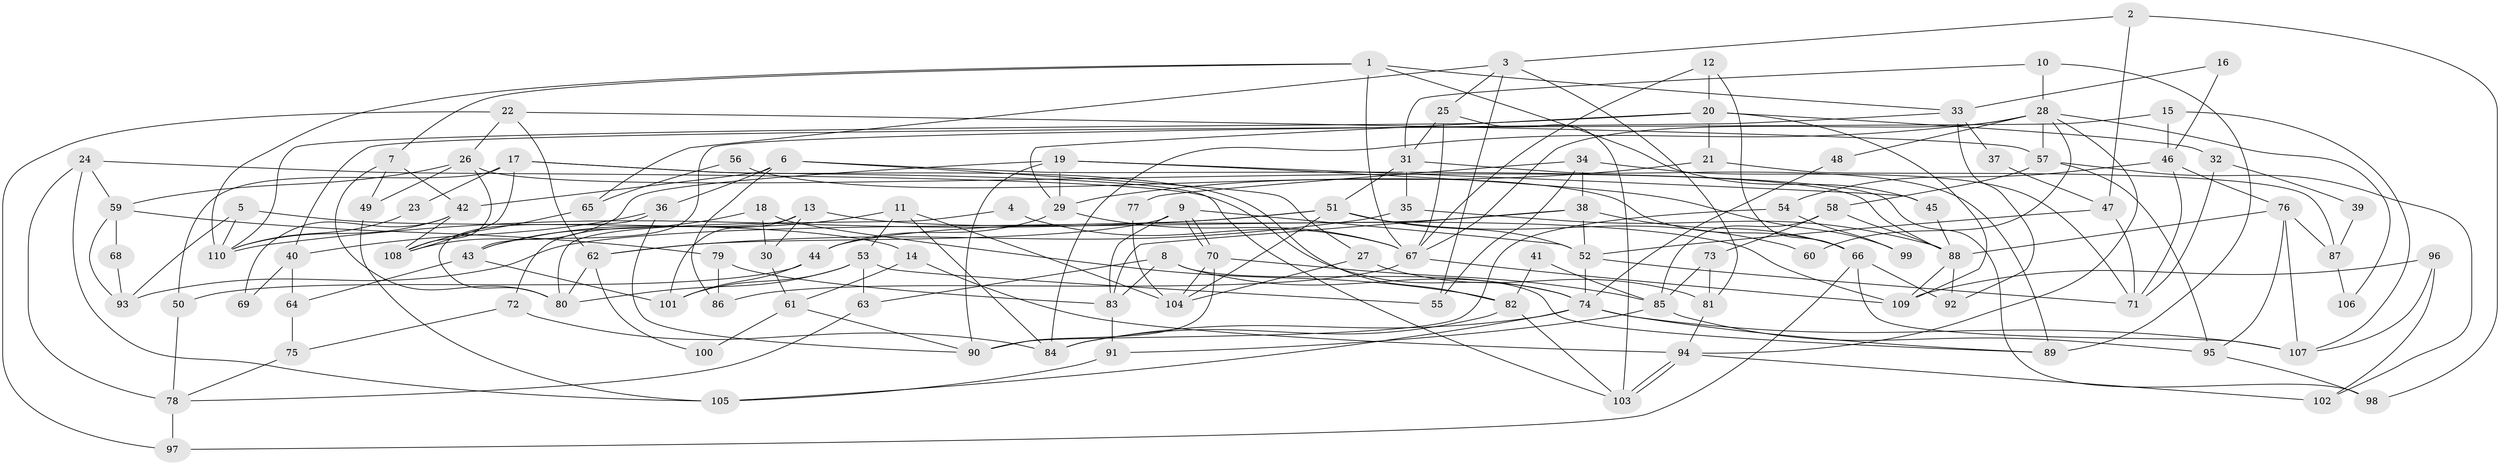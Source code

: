// Generated by graph-tools (version 1.1) at 2025/11/02/27/25 16:11:17]
// undirected, 110 vertices, 220 edges
graph export_dot {
graph [start="1"]
  node [color=gray90,style=filled];
  1;
  2;
  3;
  4;
  5;
  6;
  7;
  8;
  9;
  10;
  11;
  12;
  13;
  14;
  15;
  16;
  17;
  18;
  19;
  20;
  21;
  22;
  23;
  24;
  25;
  26;
  27;
  28;
  29;
  30;
  31;
  32;
  33;
  34;
  35;
  36;
  37;
  38;
  39;
  40;
  41;
  42;
  43;
  44;
  45;
  46;
  47;
  48;
  49;
  50;
  51;
  52;
  53;
  54;
  55;
  56;
  57;
  58;
  59;
  60;
  61;
  62;
  63;
  64;
  65;
  66;
  67;
  68;
  69;
  70;
  71;
  72;
  73;
  74;
  75;
  76;
  77;
  78;
  79;
  80;
  81;
  82;
  83;
  84;
  85;
  86;
  87;
  88;
  89;
  90;
  91;
  92;
  93;
  94;
  95;
  96;
  97;
  98;
  99;
  100;
  101;
  102;
  103;
  104;
  105;
  106;
  107;
  108;
  109;
  110;
  1 -- 7;
  1 -- 110;
  1 -- 33;
  1 -- 45;
  1 -- 67;
  2 -- 98;
  2 -- 3;
  2 -- 47;
  3 -- 25;
  3 -- 55;
  3 -- 65;
  3 -- 81;
  4 -- 80;
  4 -- 67;
  5 -- 110;
  5 -- 93;
  5 -- 14;
  6 -- 42;
  6 -- 36;
  6 -- 27;
  6 -- 86;
  6 -- 98;
  7 -- 49;
  7 -- 42;
  7 -- 80;
  8 -- 83;
  8 -- 89;
  8 -- 63;
  8 -- 74;
  9 -- 70;
  9 -- 70;
  9 -- 52;
  9 -- 62;
  9 -- 83;
  10 -- 31;
  10 -- 28;
  10 -- 89;
  11 -- 84;
  11 -- 104;
  11 -- 43;
  11 -- 53;
  12 -- 67;
  12 -- 66;
  12 -- 20;
  13 -- 109;
  13 -- 101;
  13 -- 30;
  13 -- 72;
  14 -- 61;
  14 -- 94;
  15 -- 107;
  15 -- 46;
  15 -- 40;
  16 -- 33;
  16 -- 46;
  17 -- 108;
  17 -- 50;
  17 -- 23;
  17 -- 82;
  17 -- 103;
  18 -- 82;
  18 -- 43;
  18 -- 30;
  19 -- 29;
  19 -- 45;
  19 -- 90;
  19 -- 99;
  19 -- 108;
  20 -- 109;
  20 -- 21;
  20 -- 29;
  20 -- 32;
  20 -- 110;
  21 -- 29;
  21 -- 87;
  22 -- 57;
  22 -- 62;
  22 -- 26;
  22 -- 97;
  23 -- 110;
  24 -- 78;
  24 -- 59;
  24 -- 74;
  24 -- 105;
  25 -- 103;
  25 -- 67;
  25 -- 31;
  26 -- 88;
  26 -- 49;
  26 -- 59;
  26 -- 108;
  27 -- 81;
  27 -- 104;
  28 -- 84;
  28 -- 94;
  28 -- 48;
  28 -- 57;
  28 -- 60;
  28 -- 67;
  28 -- 106;
  29 -- 67;
  29 -- 44;
  30 -- 61;
  31 -- 89;
  31 -- 35;
  31 -- 51;
  32 -- 71;
  32 -- 39;
  33 -- 43;
  33 -- 37;
  33 -- 92;
  34 -- 71;
  34 -- 38;
  34 -- 55;
  34 -- 77;
  35 -- 88;
  35 -- 62;
  36 -- 80;
  36 -- 90;
  36 -- 40;
  37 -- 47;
  38 -- 66;
  38 -- 83;
  38 -- 44;
  38 -- 52;
  39 -- 87;
  40 -- 64;
  40 -- 69;
  41 -- 85;
  41 -- 82;
  42 -- 110;
  42 -- 108;
  42 -- 69;
  43 -- 101;
  43 -- 64;
  44 -- 50;
  44 -- 101;
  45 -- 88;
  46 -- 76;
  46 -- 71;
  46 -- 54;
  47 -- 52;
  47 -- 71;
  48 -- 74;
  49 -- 105;
  50 -- 78;
  51 -- 52;
  51 -- 60;
  51 -- 93;
  51 -- 104;
  51 -- 110;
  52 -- 74;
  52 -- 71;
  53 -- 80;
  53 -- 55;
  53 -- 63;
  53 -- 101;
  54 -- 90;
  54 -- 99;
  56 -- 66;
  56 -- 65;
  57 -- 58;
  57 -- 95;
  57 -- 102;
  58 -- 73;
  58 -- 85;
  58 -- 88;
  59 -- 79;
  59 -- 68;
  59 -- 93;
  61 -- 90;
  61 -- 100;
  62 -- 80;
  62 -- 100;
  63 -- 78;
  64 -- 75;
  65 -- 108;
  66 -- 92;
  66 -- 97;
  66 -- 107;
  67 -- 86;
  67 -- 109;
  68 -- 93;
  70 -- 104;
  70 -- 85;
  70 -- 90;
  72 -- 84;
  72 -- 75;
  73 -- 85;
  73 -- 81;
  74 -- 84;
  74 -- 89;
  74 -- 105;
  74 -- 107;
  75 -- 78;
  76 -- 107;
  76 -- 88;
  76 -- 87;
  76 -- 95;
  77 -- 104;
  78 -- 97;
  79 -- 86;
  79 -- 83;
  81 -- 94;
  82 -- 103;
  82 -- 84;
  83 -- 91;
  85 -- 95;
  85 -- 91;
  87 -- 106;
  88 -- 109;
  88 -- 92;
  91 -- 105;
  94 -- 103;
  94 -- 103;
  94 -- 102;
  95 -- 98;
  96 -- 107;
  96 -- 102;
  96 -- 109;
}
